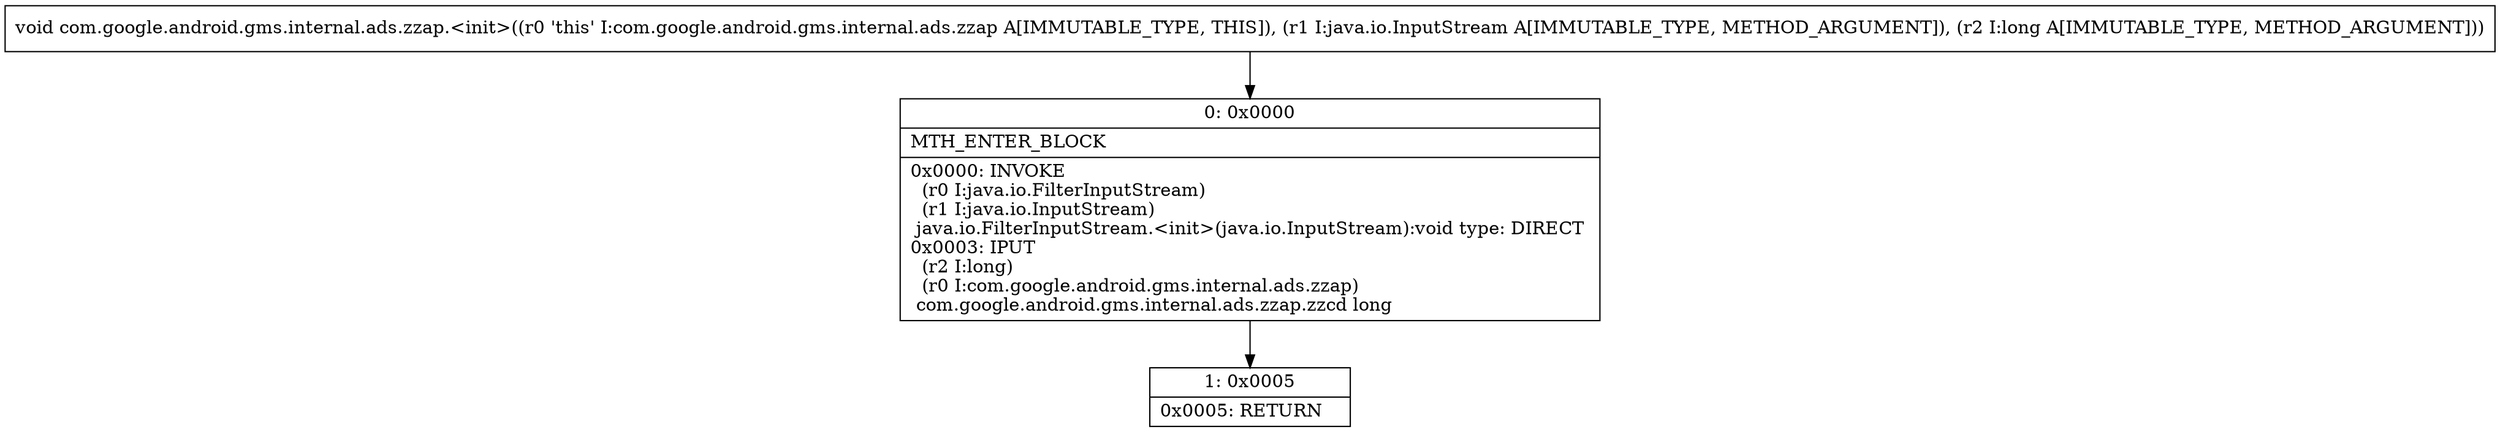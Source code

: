digraph "CFG forcom.google.android.gms.internal.ads.zzap.\<init\>(Ljava\/io\/InputStream;J)V" {
Node_0 [shape=record,label="{0\:\ 0x0000|MTH_ENTER_BLOCK\l|0x0000: INVOKE  \l  (r0 I:java.io.FilterInputStream)\l  (r1 I:java.io.InputStream)\l java.io.FilterInputStream.\<init\>(java.io.InputStream):void type: DIRECT \l0x0003: IPUT  \l  (r2 I:long)\l  (r0 I:com.google.android.gms.internal.ads.zzap)\l com.google.android.gms.internal.ads.zzap.zzcd long \l}"];
Node_1 [shape=record,label="{1\:\ 0x0005|0x0005: RETURN   \l}"];
MethodNode[shape=record,label="{void com.google.android.gms.internal.ads.zzap.\<init\>((r0 'this' I:com.google.android.gms.internal.ads.zzap A[IMMUTABLE_TYPE, THIS]), (r1 I:java.io.InputStream A[IMMUTABLE_TYPE, METHOD_ARGUMENT]), (r2 I:long A[IMMUTABLE_TYPE, METHOD_ARGUMENT])) }"];
MethodNode -> Node_0;
Node_0 -> Node_1;
}


